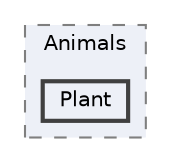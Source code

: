 digraph "C:/Users/oscar/OneDrive/Documentos/Unity Projects/Virtual Fruits Portable/Assets/Scripts/Enemies/Animals/Plant"
{
 // LATEX_PDF_SIZE
  bgcolor="transparent";
  edge [fontname=Helvetica,fontsize=10,labelfontname=Helvetica,labelfontsize=10];
  node [fontname=Helvetica,fontsize=10,shape=box,height=0.2,width=0.4];
  compound=true
  subgraph clusterdir_56a1694a943e662eb6d8e89d96a6e8f7 {
    graph [ bgcolor="#edf0f7", pencolor="grey50", label="Animals", fontname=Helvetica,fontsize=10 style="filled,dashed", URL="dir_56a1694a943e662eb6d8e89d96a6e8f7.html",tooltip=""]
  dir_3ed0493a5233895ce48ca840fd026a8a [label="Plant", fillcolor="#edf0f7", color="grey25", style="filled,bold", URL="dir_3ed0493a5233895ce48ca840fd026a8a.html",tooltip=""];
  }
}
